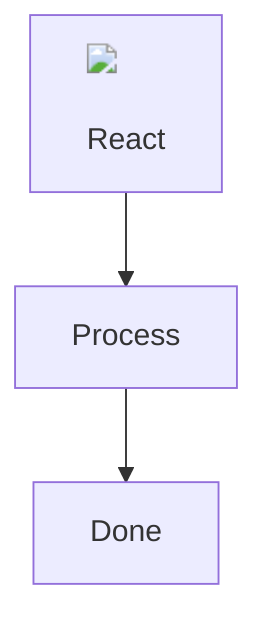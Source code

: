 %%{init: {'theme': 'default', 'scale': 2}}%%
graph TD
  A[<img src="https://github.com/jagar2/SSMC-CI-Madison-5-20-2025/blob/main/public/automated-lab-introduction/automated-lab.png?raw=true" width="100"/> <br/> React] --> B[Process]
  B --> C[Done]